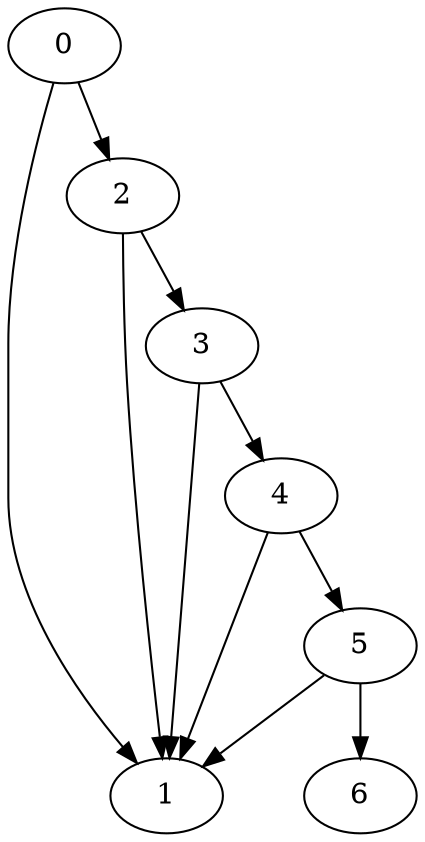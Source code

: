 digraph {
	0
	1
	2
	3
	4
	5
	6
	2 -> 1
	3 -> 1
	4 -> 1
	5 -> 1
	0 -> 1
	0 -> 2
	2 -> 3
	3 -> 4
	4 -> 5
	5 -> 6
}
